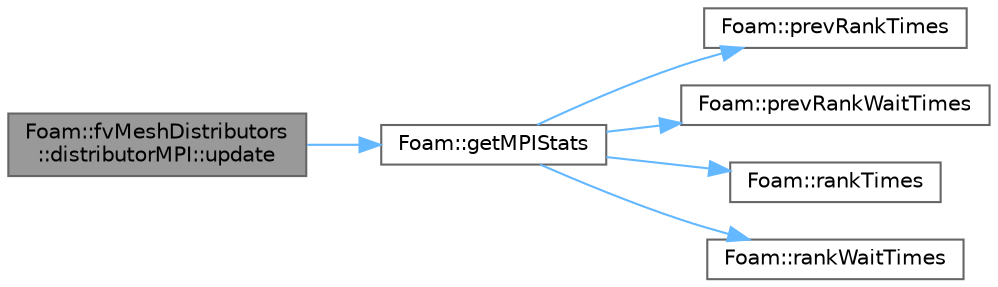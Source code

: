 digraph "Foam::fvMeshDistributors::distributorMPI::update"
{
 // LATEX_PDF_SIZE
  bgcolor="transparent";
  edge [fontname=Helvetica,fontsize=10,labelfontname=Helvetica,labelfontsize=10];
  node [fontname=Helvetica,fontsize=10,shape=box,height=0.2,width=0.4];
  rankdir="LR";
  Node1 [id="Node000001",label="Foam::fvMeshDistributors\l::distributorMPI::update",height=0.2,width=0.4,color="gray40", fillcolor="grey60", style="filled", fontcolor="black",tooltip=" "];
  Node1 -> Node2 [id="edge1_Node000001_Node000002",color="steelblue1",style="solid",tooltip=" "];
  Node2 [id="Node000002",label="Foam::getMPIStats",height=0.2,width=0.4,color="grey40", fillcolor="white", style="filled",URL="$namespaceFoam.html#a779c4da5cd9d61fa770b78faf74178e3",tooltip=" "];
  Node2 -> Node3 [id="edge2_Node000002_Node000003",color="steelblue1",style="solid",tooltip=" "];
  Node3 [id="Node000003",label="Foam::prevRankTimes",height=0.2,width=0.4,color="grey40", fillcolor="white", style="filled",URL="$namespaceFoam.html#a062bf82f84bf3078fa2eb1835777c33f",tooltip=" "];
  Node2 -> Node4 [id="edge3_Node000002_Node000004",color="steelblue1",style="solid",tooltip=" "];
  Node4 [id="Node000004",label="Foam::prevRankWaitTimes",height=0.2,width=0.4,color="grey40", fillcolor="white", style="filled",URL="$namespaceFoam.html#a417291a4c78876a1f80a6b6a2aad4634",tooltip=" "];
  Node2 -> Node5 [id="edge4_Node000002_Node000005",color="steelblue1",style="solid",tooltip=" "];
  Node5 [id="Node000005",label="Foam::rankTimes",height=0.2,width=0.4,color="grey40", fillcolor="white", style="filled",URL="$namespaceFoam.html#a08d408856c805b0bb4446710726e009e",tooltip=" "];
  Node2 -> Node6 [id="edge5_Node000002_Node000006",color="steelblue1",style="solid",tooltip=" "];
  Node6 [id="Node000006",label="Foam::rankWaitTimes",height=0.2,width=0.4,color="grey40", fillcolor="white", style="filled",URL="$namespaceFoam.html#a06c8001bcbc4685dfaac232b1dee6646",tooltip=" "];
}
